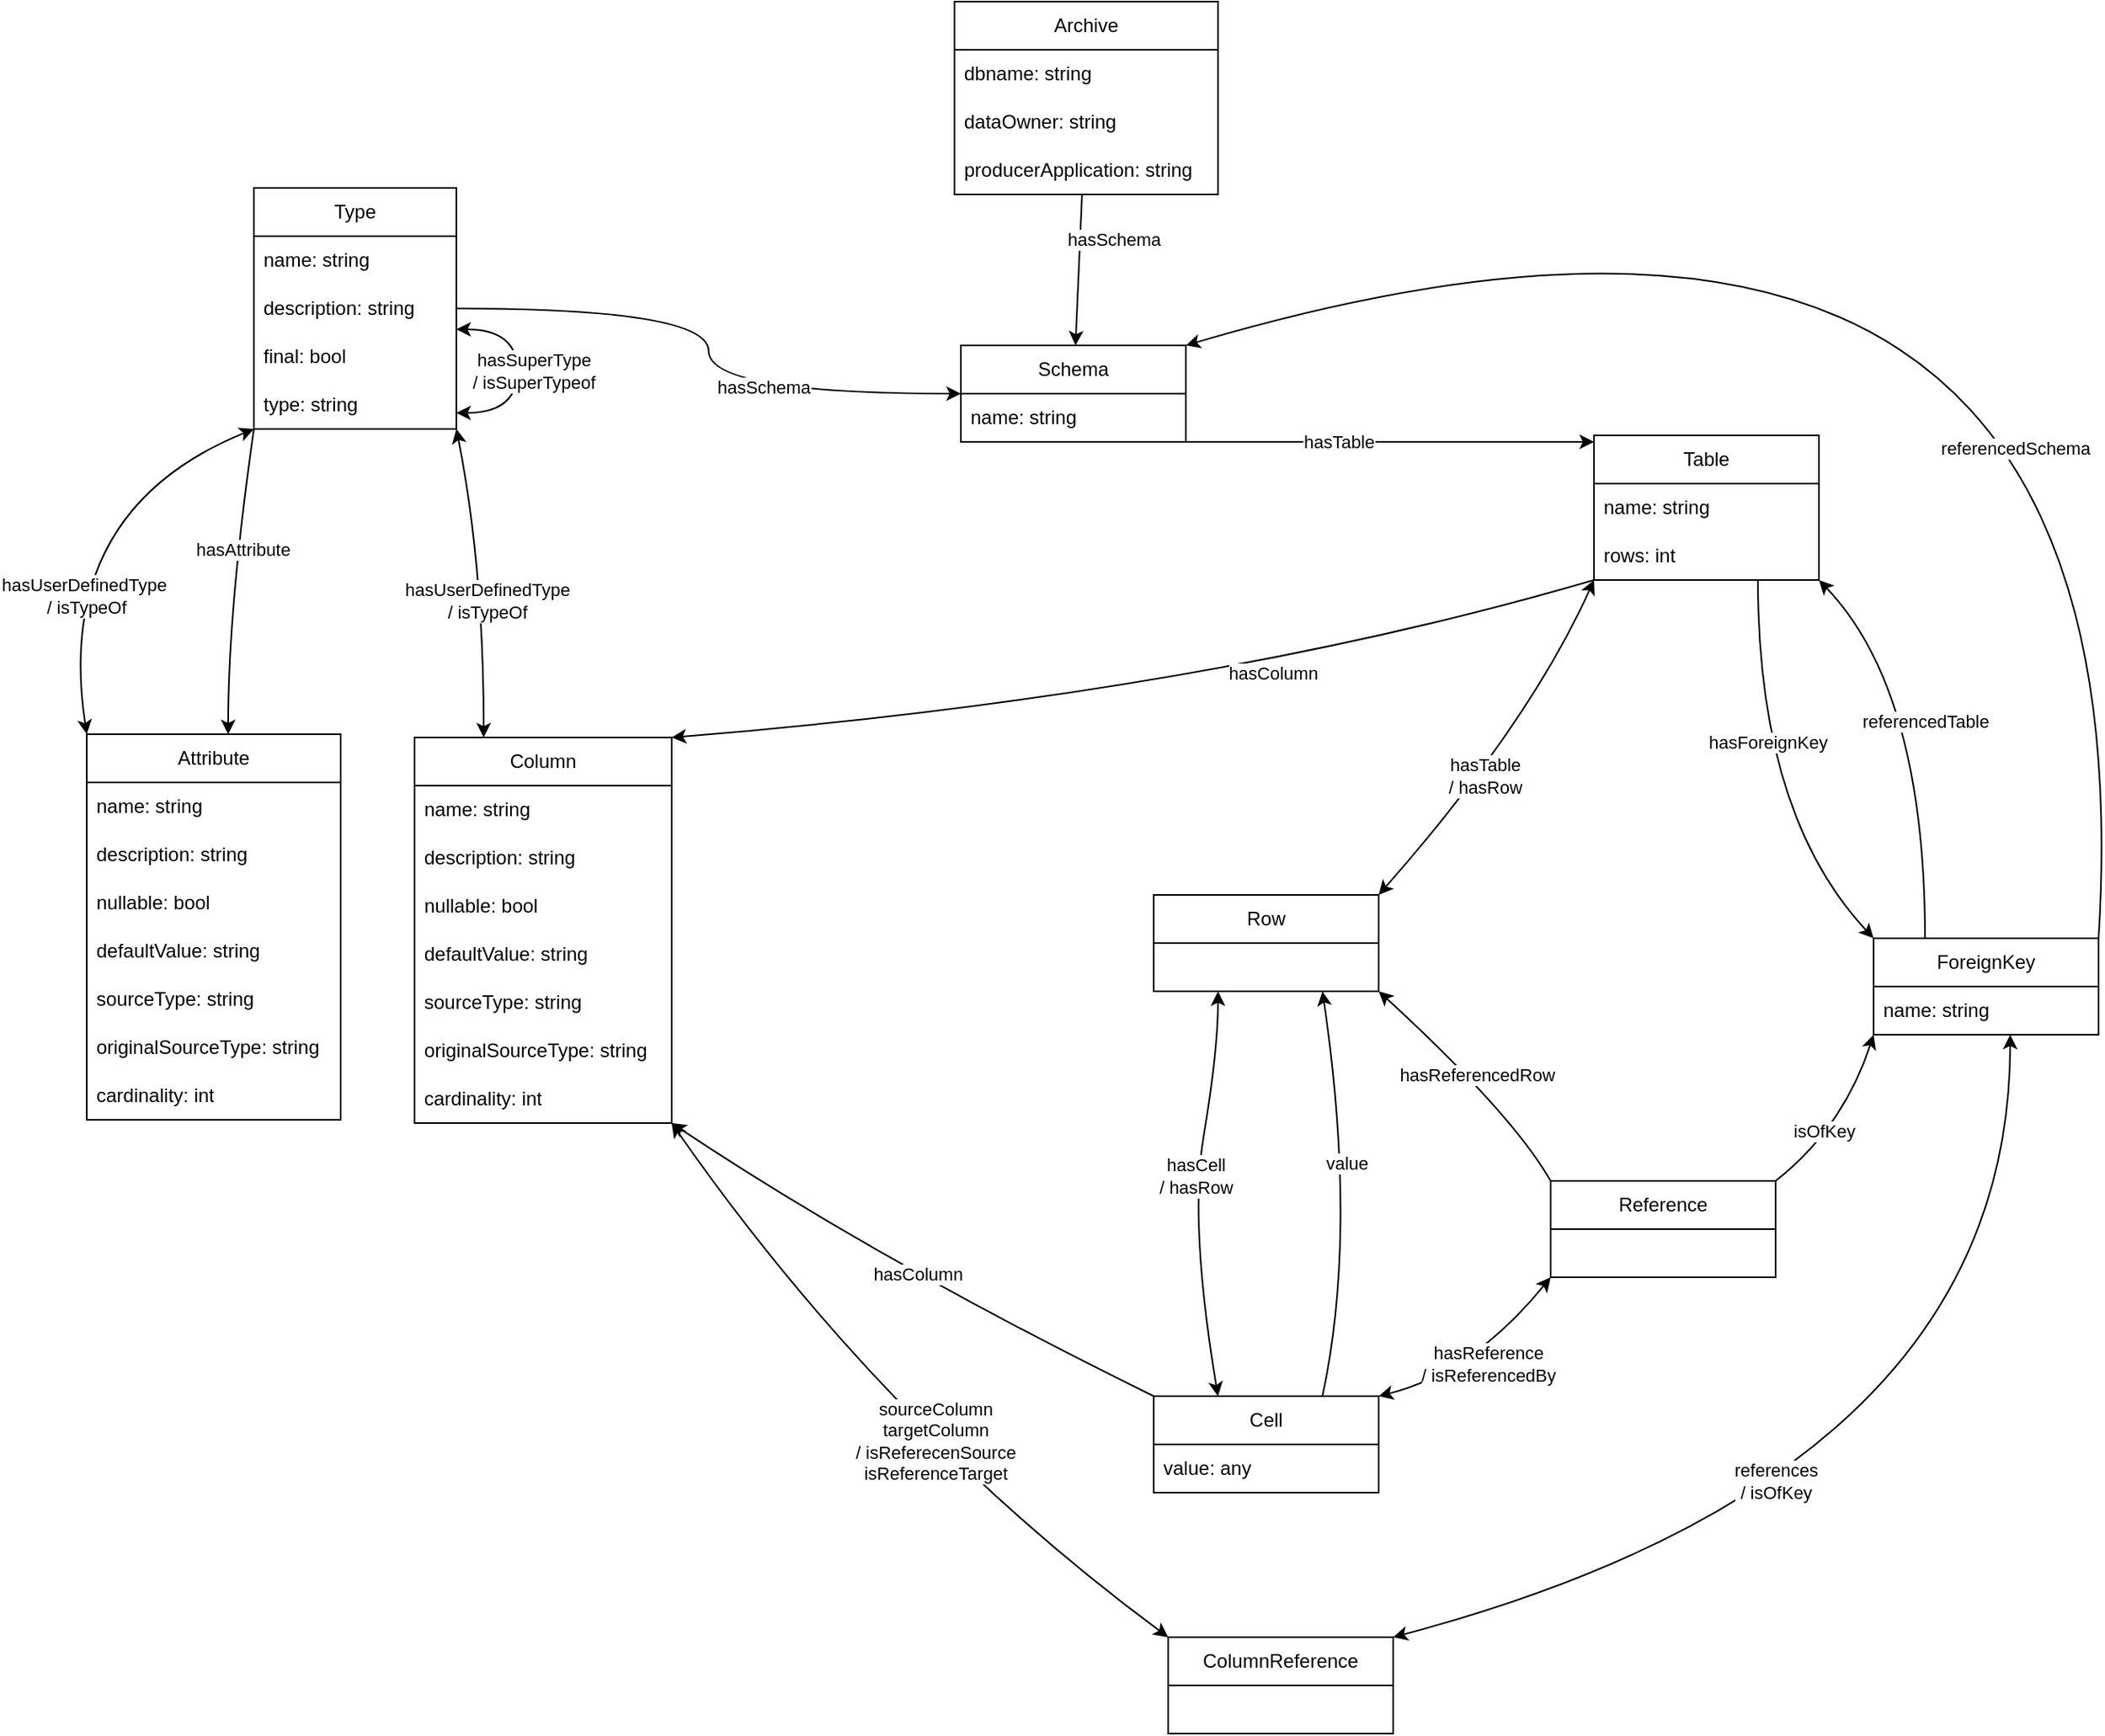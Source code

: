 <mxfile version="24.7.4">
  <diagram id="R2lEEEUBdFMjLlhIrx00" name="Page-1">
    <mxGraphModel dx="2185" dy="1363" grid="0" gridSize="10" guides="1" tooltips="1" connect="1" arrows="1" fold="1" page="1" pageScale="1" pageWidth="1654" pageHeight="1169" math="0" shadow="0" extFonts="Permanent Marker^https://fonts.googleapis.com/css?family=Permanent+Marker">
      <root>
        <mxCell id="0" />
        <mxCell id="1" parent="0" />
        <mxCell id="1sWcjM1ZfUjcuEsbdnbA-10" style="edgeStyle=orthogonalEdgeStyle;curved=1;rounded=0;orthogonalLoop=1;jettySize=auto;html=1;noEdgeStyle=1;" edge="1" parent="1" source="1sWcjM1ZfUjcuEsbdnbA-2" target="1sWcjM1ZfUjcuEsbdnbA-6">
          <mxGeometry relative="1" as="geometry" />
        </mxCell>
        <mxCell id="1sWcjM1ZfUjcuEsbdnbA-11" value="hasSchema" style="edgeLabel;html=1;align=center;verticalAlign=middle;resizable=0;points=[];" vertex="1" connectable="0" parent="1sWcjM1ZfUjcuEsbdnbA-10">
          <mxGeometry x="-0.243" y="1" relative="1" as="geometry">
            <mxPoint x="20" y="-8" as="offset" />
          </mxGeometry>
        </mxCell>
        <mxCell id="1sWcjM1ZfUjcuEsbdnbA-2" value="Archive" style="swimlane;fontStyle=0;childLayout=stackLayout;horizontal=1;startSize=30;horizontalStack=0;resizeParent=1;resizeParentMax=0;resizeLast=0;collapsible=1;marginBottom=0;whiteSpace=wrap;html=1;" vertex="1" parent="1">
          <mxGeometry x="819" y="42" width="164" height="120" as="geometry" />
        </mxCell>
        <mxCell id="1sWcjM1ZfUjcuEsbdnbA-3" value="dbname: string" style="text;strokeColor=none;fillColor=none;align=left;verticalAlign=middle;spacingLeft=4;spacingRight=4;overflow=hidden;points=[[0,0.5],[1,0.5]];portConstraint=eastwest;rotatable=0;whiteSpace=wrap;html=1;" vertex="1" parent="1sWcjM1ZfUjcuEsbdnbA-2">
          <mxGeometry y="30" width="164" height="30" as="geometry" />
        </mxCell>
        <mxCell id="1sWcjM1ZfUjcuEsbdnbA-4" value="dataOwner: string" style="text;strokeColor=none;fillColor=none;align=left;verticalAlign=middle;spacingLeft=4;spacingRight=4;overflow=hidden;points=[[0,0.5],[1,0.5]];portConstraint=eastwest;rotatable=0;whiteSpace=wrap;html=1;" vertex="1" parent="1sWcjM1ZfUjcuEsbdnbA-2">
          <mxGeometry y="60" width="164" height="30" as="geometry" />
        </mxCell>
        <mxCell id="1sWcjM1ZfUjcuEsbdnbA-5" value="producerApplication: string" style="text;strokeColor=none;fillColor=none;align=left;verticalAlign=middle;spacingLeft=4;spacingRight=4;overflow=hidden;points=[[0,0.5],[1,0.5]];portConstraint=eastwest;rotatable=0;whiteSpace=wrap;html=1;" vertex="1" parent="1sWcjM1ZfUjcuEsbdnbA-2">
          <mxGeometry y="90" width="164" height="30" as="geometry" />
        </mxCell>
        <mxCell id="1sWcjM1ZfUjcuEsbdnbA-6" value="Schema" style="swimlane;fontStyle=0;childLayout=stackLayout;horizontal=1;startSize=30;horizontalStack=0;resizeParent=1;resizeParentMax=0;resizeLast=0;collapsible=1;marginBottom=0;whiteSpace=wrap;html=1;" vertex="1" parent="1">
          <mxGeometry x="823" y="256" width="140" height="60" as="geometry" />
        </mxCell>
        <mxCell id="1sWcjM1ZfUjcuEsbdnbA-7" value="name: string" style="text;strokeColor=none;fillColor=none;align=left;verticalAlign=middle;spacingLeft=4;spacingRight=4;overflow=hidden;points=[[0,0.5],[1,0.5]];portConstraint=eastwest;rotatable=0;whiteSpace=wrap;html=1;" vertex="1" parent="1sWcjM1ZfUjcuEsbdnbA-6">
          <mxGeometry y="30" width="140" height="30" as="geometry" />
        </mxCell>
        <mxCell id="1sWcjM1ZfUjcuEsbdnbA-44" style="edgeStyle=orthogonalEdgeStyle;curved=1;rounded=0;orthogonalLoop=1;jettySize=auto;html=1;noEdgeStyle=1;orthogonal=1;endArrow=none;endFill=0;startArrow=classic;startFill=1;" edge="1" parent="1" source="1sWcjM1ZfUjcuEsbdnbA-12" target="1sWcjM1ZfUjcuEsbdnbA-6">
          <mxGeometry relative="1" as="geometry" />
        </mxCell>
        <mxCell id="1sWcjM1ZfUjcuEsbdnbA-129" value="hasTable" style="edgeLabel;html=1;align=center;verticalAlign=middle;resizable=0;points=[];" vertex="1" connectable="0" parent="1sWcjM1ZfUjcuEsbdnbA-44">
          <mxGeometry x="0.408" relative="1" as="geometry">
            <mxPoint x="20" as="offset" />
          </mxGeometry>
        </mxCell>
        <mxCell id="1sWcjM1ZfUjcuEsbdnbA-57" style="edgeStyle=orthogonalEdgeStyle;curved=1;rounded=0;orthogonalLoop=1;jettySize=auto;html=1;noEdgeStyle=1;orthogonal=1;" edge="1" parent="1" source="1sWcjM1ZfUjcuEsbdnbA-12" target="1sWcjM1ZfUjcuEsbdnbA-46">
          <mxGeometry relative="1" as="geometry">
            <Array as="points">
              <mxPoint x="975" y="473" />
            </Array>
          </mxGeometry>
        </mxCell>
        <mxCell id="1sWcjM1ZfUjcuEsbdnbA-58" value="hasColumn" style="edgeLabel;html=1;align=center;verticalAlign=middle;resizable=0;points=[];" vertex="1" connectable="0" parent="1sWcjM1ZfUjcuEsbdnbA-57">
          <mxGeometry x="-0.29" y="-1" relative="1" as="geometry">
            <mxPoint as="offset" />
          </mxGeometry>
        </mxCell>
        <mxCell id="1sWcjM1ZfUjcuEsbdnbA-12" value="Table" style="swimlane;fontStyle=0;childLayout=stackLayout;horizontal=1;startSize=30;horizontalStack=0;resizeParent=1;resizeParentMax=0;resizeLast=0;collapsible=1;marginBottom=0;whiteSpace=wrap;html=1;" vertex="1" parent="1">
          <mxGeometry x="1217" y="312" width="140" height="90" as="geometry" />
        </mxCell>
        <mxCell id="1sWcjM1ZfUjcuEsbdnbA-13" value="name: string" style="text;strokeColor=none;fillColor=none;align=left;verticalAlign=middle;spacingLeft=4;spacingRight=4;overflow=hidden;points=[[0,0.5],[1,0.5]];portConstraint=eastwest;rotatable=0;whiteSpace=wrap;html=1;" vertex="1" parent="1sWcjM1ZfUjcuEsbdnbA-12">
          <mxGeometry y="30" width="140" height="30" as="geometry" />
        </mxCell>
        <mxCell id="1sWcjM1ZfUjcuEsbdnbA-14" value="rows: int" style="text;strokeColor=none;fillColor=none;align=left;verticalAlign=middle;spacingLeft=4;spacingRight=4;overflow=hidden;points=[[0,0.5],[1,0.5]];portConstraint=eastwest;rotatable=0;whiteSpace=wrap;html=1;" vertex="1" parent="1sWcjM1ZfUjcuEsbdnbA-12">
          <mxGeometry y="60" width="140" height="30" as="geometry" />
        </mxCell>
        <mxCell id="1sWcjM1ZfUjcuEsbdnbA-30" style="edgeStyle=orthogonalEdgeStyle;curved=1;rounded=0;orthogonalLoop=1;jettySize=auto;html=1;noEdgeStyle=1;orthogonal=1;" edge="1" parent="1" source="1sWcjM1ZfUjcuEsbdnbA-16" target="1sWcjM1ZfUjcuEsbdnbA-26">
          <mxGeometry relative="1" as="geometry">
            <Array as="points">
              <mxPoint x="367" y="420" />
            </Array>
          </mxGeometry>
        </mxCell>
        <mxCell id="1sWcjM1ZfUjcuEsbdnbA-31" value="hasAttribute" style="edgeLabel;html=1;align=center;verticalAlign=middle;resizable=0;points=[];" vertex="1" connectable="0" parent="1sWcjM1ZfUjcuEsbdnbA-30">
          <mxGeometry x="-0.508" y="-12" relative="1" as="geometry">
            <mxPoint x="11" y="30" as="offset" />
          </mxGeometry>
        </mxCell>
        <mxCell id="1sWcjM1ZfUjcuEsbdnbA-136" style="edgeStyle=orthogonalEdgeStyle;curved=1;rounded=0;orthogonalLoop=1;jettySize=auto;html=1;" edge="1" parent="1" source="1sWcjM1ZfUjcuEsbdnbA-16" target="1sWcjM1ZfUjcuEsbdnbA-6">
          <mxGeometry relative="1" as="geometry" />
        </mxCell>
        <mxCell id="1sWcjM1ZfUjcuEsbdnbA-137" value="hasSchema" style="edgeLabel;html=1;align=center;verticalAlign=middle;resizable=0;points=[];" vertex="1" connectable="0" parent="1sWcjM1ZfUjcuEsbdnbA-136">
          <mxGeometry x="0.327" y="4" relative="1" as="geometry">
            <mxPoint as="offset" />
          </mxGeometry>
        </mxCell>
        <mxCell id="1sWcjM1ZfUjcuEsbdnbA-16" value="Type" style="swimlane;fontStyle=0;childLayout=stackLayout;horizontal=1;startSize=30;horizontalStack=0;resizeParent=1;resizeParentMax=0;resizeLast=0;collapsible=1;marginBottom=0;whiteSpace=wrap;html=1;" vertex="1" parent="1">
          <mxGeometry x="383" y="158" width="126" height="150" as="geometry" />
        </mxCell>
        <mxCell id="1sWcjM1ZfUjcuEsbdnbA-17" value="name: string" style="text;strokeColor=none;fillColor=none;align=left;verticalAlign=middle;spacingLeft=4;spacingRight=4;overflow=hidden;points=[[0,0.5],[1,0.5]];portConstraint=eastwest;rotatable=0;whiteSpace=wrap;html=1;" vertex="1" parent="1sWcjM1ZfUjcuEsbdnbA-16">
          <mxGeometry y="30" width="126" height="30" as="geometry" />
        </mxCell>
        <mxCell id="1sWcjM1ZfUjcuEsbdnbA-18" value="description: string" style="text;strokeColor=none;fillColor=none;align=left;verticalAlign=middle;spacingLeft=4;spacingRight=4;overflow=hidden;points=[[0,0.5],[1,0.5]];portConstraint=eastwest;rotatable=0;whiteSpace=wrap;html=1;" vertex="1" parent="1sWcjM1ZfUjcuEsbdnbA-16">
          <mxGeometry y="60" width="126" height="30" as="geometry" />
        </mxCell>
        <mxCell id="1sWcjM1ZfUjcuEsbdnbA-19" value="final: bool" style="text;strokeColor=none;fillColor=none;align=left;verticalAlign=middle;spacingLeft=4;spacingRight=4;overflow=hidden;points=[[0,0.5],[1,0.5]];portConstraint=eastwest;rotatable=0;whiteSpace=wrap;html=1;" vertex="1" parent="1sWcjM1ZfUjcuEsbdnbA-16">
          <mxGeometry y="90" width="126" height="30" as="geometry" />
        </mxCell>
        <mxCell id="1sWcjM1ZfUjcuEsbdnbA-20" value="type: string" style="text;strokeColor=none;fillColor=none;align=left;verticalAlign=middle;spacingLeft=4;spacingRight=4;overflow=hidden;points=[[0,0.5],[1,0.5]];portConstraint=eastwest;rotatable=0;whiteSpace=wrap;html=1;" vertex="1" parent="1sWcjM1ZfUjcuEsbdnbA-16">
          <mxGeometry y="120" width="126" height="30" as="geometry" />
        </mxCell>
        <mxCell id="1sWcjM1ZfUjcuEsbdnbA-38" style="edgeStyle=orthogonalEdgeStyle;curved=1;rounded=0;orthogonalLoop=1;jettySize=auto;html=1;startArrow=classic;startFill=1;noEdgeStyle=1;orthogonal=1;" edge="1" parent="1" source="1sWcjM1ZfUjcuEsbdnbA-26" target="1sWcjM1ZfUjcuEsbdnbA-16">
          <mxGeometry relative="1" as="geometry">
            <Array as="points">
              <mxPoint x="258" y="359" />
            </Array>
          </mxGeometry>
        </mxCell>
        <mxCell id="1sWcjM1ZfUjcuEsbdnbA-39" value="hasUserDefinedType&lt;br&gt;&amp;nbsp;/ isTypeOf" style="edgeLabel;html=1;align=center;verticalAlign=middle;resizable=0;points=[];" vertex="1" connectable="0" parent="1sWcjM1ZfUjcuEsbdnbA-38">
          <mxGeometry x="-0.498" y="27" relative="1" as="geometry">
            <mxPoint x="35" y="-22" as="offset" />
          </mxGeometry>
        </mxCell>
        <mxCell id="1sWcjM1ZfUjcuEsbdnbA-26" value="Attribute" style="swimlane;fontStyle=0;childLayout=stackLayout;horizontal=1;startSize=30;horizontalStack=0;resizeParent=1;resizeParentMax=0;resizeLast=0;collapsible=1;marginBottom=0;whiteSpace=wrap;html=1;" vertex="1" parent="1">
          <mxGeometry x="279" y="498" width="158" height="240" as="geometry" />
        </mxCell>
        <mxCell id="1sWcjM1ZfUjcuEsbdnbA-27" value="name: string" style="text;strokeColor=none;fillColor=none;align=left;verticalAlign=middle;spacingLeft=4;spacingRight=4;overflow=hidden;points=[[0,0.5],[1,0.5]];portConstraint=eastwest;rotatable=0;whiteSpace=wrap;html=1;" vertex="1" parent="1sWcjM1ZfUjcuEsbdnbA-26">
          <mxGeometry y="30" width="158" height="30" as="geometry" />
        </mxCell>
        <mxCell id="1sWcjM1ZfUjcuEsbdnbA-28" value="description: string" style="text;strokeColor=none;fillColor=none;align=left;verticalAlign=middle;spacingLeft=4;spacingRight=4;overflow=hidden;points=[[0,0.5],[1,0.5]];portConstraint=eastwest;rotatable=0;whiteSpace=wrap;html=1;" vertex="1" parent="1sWcjM1ZfUjcuEsbdnbA-26">
          <mxGeometry y="60" width="158" height="30" as="geometry" />
        </mxCell>
        <mxCell id="1sWcjM1ZfUjcuEsbdnbA-29" value="nullable: bool" style="text;strokeColor=none;fillColor=none;align=left;verticalAlign=middle;spacingLeft=4;spacingRight=4;overflow=hidden;points=[[0,0.5],[1,0.5]];portConstraint=eastwest;rotatable=0;whiteSpace=wrap;html=1;" vertex="1" parent="1sWcjM1ZfUjcuEsbdnbA-26">
          <mxGeometry y="90" width="158" height="30" as="geometry" />
        </mxCell>
        <mxCell id="1sWcjM1ZfUjcuEsbdnbA-33" value="defaultValue: string" style="text;strokeColor=none;fillColor=none;align=left;verticalAlign=middle;spacingLeft=4;spacingRight=4;overflow=hidden;points=[[0,0.5],[1,0.5]];portConstraint=eastwest;rotatable=0;whiteSpace=wrap;html=1;" vertex="1" parent="1sWcjM1ZfUjcuEsbdnbA-26">
          <mxGeometry y="120" width="158" height="30" as="geometry" />
        </mxCell>
        <mxCell id="1sWcjM1ZfUjcuEsbdnbA-32" value="sourceType: string" style="text;strokeColor=none;fillColor=none;align=left;verticalAlign=middle;spacingLeft=4;spacingRight=4;overflow=hidden;points=[[0,0.5],[1,0.5]];portConstraint=eastwest;rotatable=0;whiteSpace=wrap;html=1;" vertex="1" parent="1sWcjM1ZfUjcuEsbdnbA-26">
          <mxGeometry y="150" width="158" height="30" as="geometry" />
        </mxCell>
        <mxCell id="1sWcjM1ZfUjcuEsbdnbA-34" value="originalSourceType: string" style="text;strokeColor=none;fillColor=none;align=left;verticalAlign=middle;spacingLeft=4;spacingRight=4;overflow=hidden;points=[[0,0.5],[1,0.5]];portConstraint=eastwest;rotatable=0;whiteSpace=wrap;html=1;" vertex="1" parent="1sWcjM1ZfUjcuEsbdnbA-26">
          <mxGeometry y="180" width="158" height="30" as="geometry" />
        </mxCell>
        <mxCell id="1sWcjM1ZfUjcuEsbdnbA-54" value="cardinality: int" style="text;strokeColor=none;fillColor=none;align=left;verticalAlign=middle;spacingLeft=4;spacingRight=4;overflow=hidden;points=[[0,0.5],[1,0.5]];portConstraint=eastwest;rotatable=0;whiteSpace=wrap;html=1;" vertex="1" parent="1sWcjM1ZfUjcuEsbdnbA-26">
          <mxGeometry y="210" width="158" height="30" as="geometry" />
        </mxCell>
        <mxCell id="1sWcjM1ZfUjcuEsbdnbA-55" style="edgeStyle=orthogonalEdgeStyle;curved=1;rounded=0;orthogonalLoop=1;jettySize=auto;html=1;startArrow=classic;startFill=1;noEdgeStyle=1;orthogonal=1;" edge="1" parent="1" source="1sWcjM1ZfUjcuEsbdnbA-46" target="1sWcjM1ZfUjcuEsbdnbA-16">
          <mxGeometry relative="1" as="geometry">
            <mxPoint x="746" y="678" as="sourcePoint" />
            <mxPoint x="737" y="410" as="targetPoint" />
            <Array as="points">
              <mxPoint x="526" y="394" />
            </Array>
          </mxGeometry>
        </mxCell>
        <mxCell id="1sWcjM1ZfUjcuEsbdnbA-128" value="hasUserDefinedType&lt;br&gt;/ isTypeOf" style="edgeLabel;html=1;align=center;verticalAlign=middle;resizable=0;points=[];" vertex="1" connectable="0" parent="1sWcjM1ZfUjcuEsbdnbA-55">
          <mxGeometry x="-0.124" y="-2" relative="1" as="geometry">
            <mxPoint as="offset" />
          </mxGeometry>
        </mxCell>
        <mxCell id="1sWcjM1ZfUjcuEsbdnbA-68" style="edgeStyle=orthogonalEdgeStyle;curved=1;rounded=0;orthogonalLoop=1;jettySize=auto;html=1;noEdgeStyle=1;orthogonal=1;" edge="1" parent="1" source="1sWcjM1ZfUjcuEsbdnbA-59" target="1sWcjM1ZfUjcuEsbdnbA-6">
          <mxGeometry relative="1" as="geometry">
            <Array as="points">
              <mxPoint x="1565" y="78" />
            </Array>
          </mxGeometry>
        </mxCell>
        <mxCell id="1sWcjM1ZfUjcuEsbdnbA-69" value="referencedSchema" style="edgeLabel;html=1;align=center;verticalAlign=middle;resizable=0;points=[];" vertex="1" connectable="0" parent="1sWcjM1ZfUjcuEsbdnbA-68">
          <mxGeometry x="-0.681" y="2" relative="1" as="geometry">
            <mxPoint x="-62" y="-118" as="offset" />
          </mxGeometry>
        </mxCell>
        <mxCell id="1sWcjM1ZfUjcuEsbdnbA-70" style="edgeStyle=orthogonalEdgeStyle;curved=1;rounded=0;orthogonalLoop=1;jettySize=auto;html=1;noEdgeStyle=1;orthogonal=1;" edge="1" parent="1" source="1sWcjM1ZfUjcuEsbdnbA-59" target="1sWcjM1ZfUjcuEsbdnbA-12">
          <mxGeometry relative="1" as="geometry">
            <Array as="points">
              <mxPoint x="1423" y="471" />
            </Array>
          </mxGeometry>
        </mxCell>
        <mxCell id="1sWcjM1ZfUjcuEsbdnbA-71" value="referencedTable" style="edgeLabel;html=1;align=center;verticalAlign=middle;resizable=0;points=[];" vertex="1" connectable="0" parent="1sWcjM1ZfUjcuEsbdnbA-70">
          <mxGeometry x="0.053" y="-5" relative="1" as="geometry">
            <mxPoint x="-5" y="-4" as="offset" />
          </mxGeometry>
        </mxCell>
        <mxCell id="1sWcjM1ZfUjcuEsbdnbA-77" style="edgeStyle=orthogonalEdgeStyle;curved=1;rounded=0;orthogonalLoop=1;jettySize=auto;html=1;startArrow=classic;startFill=1;noEdgeStyle=1;orthogonal=1;" edge="1" parent="1" source="1sWcjM1ZfUjcuEsbdnbA-59" target="1sWcjM1ZfUjcuEsbdnbA-72">
          <mxGeometry relative="1" as="geometry">
            <Array as="points">
              <mxPoint x="1476" y="958" />
            </Array>
          </mxGeometry>
        </mxCell>
        <mxCell id="1sWcjM1ZfUjcuEsbdnbA-78" value="references&lt;br&gt;/ isOfKey" style="edgeLabel;html=1;align=center;verticalAlign=middle;resizable=0;points=[];" vertex="1" connectable="0" parent="1sWcjM1ZfUjcuEsbdnbA-77">
          <mxGeometry x="0.352" y="3" relative="1" as="geometry">
            <mxPoint x="27" y="-44" as="offset" />
          </mxGeometry>
        </mxCell>
        <mxCell id="1sWcjM1ZfUjcuEsbdnbA-59" value="ForeignKey" style="swimlane;fontStyle=0;childLayout=stackLayout;horizontal=1;startSize=30;horizontalStack=0;resizeParent=1;resizeParentMax=0;resizeLast=0;collapsible=1;marginBottom=0;whiteSpace=wrap;html=1;" vertex="1" parent="1">
          <mxGeometry x="1391" y="625" width="140" height="60" as="geometry" />
        </mxCell>
        <mxCell id="1sWcjM1ZfUjcuEsbdnbA-60" value="name: string" style="text;strokeColor=none;fillColor=none;align=left;verticalAlign=middle;spacingLeft=4;spacingRight=4;overflow=hidden;points=[[0,0.5],[1,0.5]];portConstraint=eastwest;rotatable=0;whiteSpace=wrap;html=1;" vertex="1" parent="1sWcjM1ZfUjcuEsbdnbA-59">
          <mxGeometry y="30" width="140" height="30" as="geometry" />
        </mxCell>
        <mxCell id="1sWcjM1ZfUjcuEsbdnbA-63" style="edgeStyle=orthogonalEdgeStyle;curved=1;rounded=0;orthogonalLoop=1;jettySize=auto;html=1;noEdgeStyle=1;orthogonal=1;" edge="1" parent="1" source="1sWcjM1ZfUjcuEsbdnbA-12" target="1sWcjM1ZfUjcuEsbdnbA-59">
          <mxGeometry relative="1" as="geometry">
            <mxPoint x="503.048" y="557.95" as="sourcePoint" />
            <mxPoint x="223" y="699.998" as="targetPoint" />
            <Array as="points">
              <mxPoint x="1319" y="548" />
            </Array>
          </mxGeometry>
        </mxCell>
        <mxCell id="1sWcjM1ZfUjcuEsbdnbA-64" value="hasForeignKey" style="edgeLabel;html=1;align=center;verticalAlign=middle;resizable=0;points=[];" vertex="1" connectable="0" parent="1sWcjM1ZfUjcuEsbdnbA-63">
          <mxGeometry x="0.36" y="31" relative="1" as="geometry">
            <mxPoint x="-34" y="-42" as="offset" />
          </mxGeometry>
        </mxCell>
        <mxCell id="1sWcjM1ZfUjcuEsbdnbA-81" style="edgeStyle=orthogonalEdgeStyle;curved=1;rounded=0;orthogonalLoop=1;jettySize=auto;html=1;startArrow=classic;startFill=1;noEdgeStyle=1;orthogonal=1;" edge="1" parent="1" source="1sWcjM1ZfUjcuEsbdnbA-72" target="1sWcjM1ZfUjcuEsbdnbA-46">
          <mxGeometry relative="1" as="geometry">
            <Array as="points">
              <mxPoint x="774" y="928" />
            </Array>
          </mxGeometry>
        </mxCell>
        <mxCell id="1sWcjM1ZfUjcuEsbdnbA-82" value="sourceColumn&lt;br&gt;targetColumn&lt;br&gt;/ isReferecenSource&lt;br&gt;isReferenceTarget" style="edgeLabel;html=1;align=center;verticalAlign=middle;resizable=0;points=[];" vertex="1" connectable="0" parent="1sWcjM1ZfUjcuEsbdnbA-81">
          <mxGeometry x="-0.127" y="-8" relative="1" as="geometry">
            <mxPoint x="8" y="1" as="offset" />
          </mxGeometry>
        </mxCell>
        <mxCell id="1sWcjM1ZfUjcuEsbdnbA-72" value="ColumnReference" style="swimlane;fontStyle=0;childLayout=stackLayout;horizontal=1;startSize=30;horizontalStack=0;resizeParent=1;resizeParentMax=0;resizeLast=0;collapsible=1;marginBottom=0;whiteSpace=wrap;html=1;" vertex="1" parent="1">
          <mxGeometry x="952" y="1060" width="140" height="60" as="geometry" />
        </mxCell>
        <mxCell id="1sWcjM1ZfUjcuEsbdnbA-88" style="edgeStyle=orthogonalEdgeStyle;curved=1;rounded=0;orthogonalLoop=1;jettySize=auto;html=1;startArrow=classic;startFill=1;noEdgeStyle=1;orthogonal=1;" edge="1" parent="1" source="1sWcjM1ZfUjcuEsbdnbA-84" target="1sWcjM1ZfUjcuEsbdnbA-12">
          <mxGeometry relative="1" as="geometry">
            <Array as="points">
              <mxPoint x="1177" y="491" />
            </Array>
          </mxGeometry>
        </mxCell>
        <mxCell id="1sWcjM1ZfUjcuEsbdnbA-89" value="hasTable&lt;br&gt;/ hasRow" style="edgeLabel;html=1;align=center;verticalAlign=middle;resizable=0;points=[];" vertex="1" connectable="0" parent="1sWcjM1ZfUjcuEsbdnbA-88">
          <mxGeometry x="-0.77" y="-4" relative="1" as="geometry">
            <mxPoint x="45" y="-56" as="offset" />
          </mxGeometry>
        </mxCell>
        <mxCell id="1sWcjM1ZfUjcuEsbdnbA-94" style="edgeStyle=orthogonalEdgeStyle;curved=1;rounded=0;orthogonalLoop=1;jettySize=auto;html=1;startArrow=classic;startFill=1;noEdgeStyle=1;orthogonal=1;" edge="1" parent="1">
          <mxGeometry relative="1" as="geometry">
            <mxPoint x="983" y="658" as="sourcePoint" />
            <mxPoint x="983" y="910" as="targetPoint" />
            <Array as="points">
              <mxPoint x="983" y="695" />
              <mxPoint x="965" y="802" />
            </Array>
          </mxGeometry>
        </mxCell>
        <mxCell id="1sWcjM1ZfUjcuEsbdnbA-95" value="hasCell&lt;br&gt;/ hasRow" style="edgeLabel;html=1;align=center;verticalAlign=middle;resizable=0;points=[];" vertex="1" connectable="0" parent="1sWcjM1ZfUjcuEsbdnbA-94">
          <mxGeometry x="-0.086" y="-1" relative="1" as="geometry">
            <mxPoint as="offset" />
          </mxGeometry>
        </mxCell>
        <mxCell id="1sWcjM1ZfUjcuEsbdnbA-84" value="Row" style="swimlane;fontStyle=0;childLayout=stackLayout;horizontal=1;startSize=30;horizontalStack=0;resizeParent=1;resizeParentMax=0;resizeLast=0;collapsible=1;marginBottom=0;whiteSpace=wrap;html=1;" vertex="1" parent="1">
          <mxGeometry x="943" y="598" width="140" height="60" as="geometry" />
        </mxCell>
        <mxCell id="1sWcjM1ZfUjcuEsbdnbA-96" style="edgeStyle=orthogonalEdgeStyle;curved=1;rounded=0;orthogonalLoop=1;jettySize=auto;html=1;noEdgeStyle=1;orthogonal=1;" edge="1" parent="1" source="1sWcjM1ZfUjcuEsbdnbA-90" target="1sWcjM1ZfUjcuEsbdnbA-46">
          <mxGeometry relative="1" as="geometry">
            <Array as="points">
              <mxPoint x="772" y="826" />
            </Array>
          </mxGeometry>
        </mxCell>
        <mxCell id="1sWcjM1ZfUjcuEsbdnbA-97" value="hasColumn" style="edgeLabel;html=1;align=center;verticalAlign=middle;resizable=0;points=[];" vertex="1" connectable="0" parent="1sWcjM1ZfUjcuEsbdnbA-96">
          <mxGeometry relative="1" as="geometry">
            <mxPoint x="8" as="offset" />
          </mxGeometry>
        </mxCell>
        <mxCell id="1sWcjM1ZfUjcuEsbdnbA-98" style="edgeStyle=orthogonalEdgeStyle;curved=1;rounded=0;orthogonalLoop=1;jettySize=auto;html=1;exitX=0.75;exitY=0;exitDx=0;exitDy=0;noEdgeStyle=1;entryX=0.75;entryY=1;entryDx=0;entryDy=0;" edge="1" parent="1" source="1sWcjM1ZfUjcuEsbdnbA-90" target="1sWcjM1ZfUjcuEsbdnbA-84">
          <mxGeometry relative="1" as="geometry">
            <Array as="points">
              <mxPoint x="1070" y="808" />
            </Array>
          </mxGeometry>
        </mxCell>
        <mxCell id="1sWcjM1ZfUjcuEsbdnbA-99" value="value" style="edgeLabel;html=1;align=center;verticalAlign=middle;resizable=0;points=[];" vertex="1" connectable="0" parent="1sWcjM1ZfUjcuEsbdnbA-98">
          <mxGeometry x="0.105" y="-3" relative="1" as="geometry">
            <mxPoint x="-5" y="-6" as="offset" />
          </mxGeometry>
        </mxCell>
        <mxCell id="1sWcjM1ZfUjcuEsbdnbA-90" value="Cell" style="swimlane;fontStyle=0;childLayout=stackLayout;horizontal=1;startSize=30;horizontalStack=0;resizeParent=1;resizeParentMax=0;resizeLast=0;collapsible=1;marginBottom=0;whiteSpace=wrap;html=1;" vertex="1" parent="1">
          <mxGeometry x="943" y="910" width="140" height="60" as="geometry" />
        </mxCell>
        <mxCell id="1sWcjM1ZfUjcuEsbdnbA-91" value="value: any" style="text;strokeColor=none;fillColor=none;align=left;verticalAlign=middle;spacingLeft=4;spacingRight=4;overflow=hidden;points=[[0,0.5],[1,0.5]];portConstraint=eastwest;rotatable=0;whiteSpace=wrap;html=1;" vertex="1" parent="1sWcjM1ZfUjcuEsbdnbA-90">
          <mxGeometry y="30" width="140" height="30" as="geometry" />
        </mxCell>
        <mxCell id="1sWcjM1ZfUjcuEsbdnbA-104" style="edgeStyle=orthogonalEdgeStyle;curved=1;rounded=0;orthogonalLoop=1;jettySize=auto;html=1;noEdgeStyle=1;orthogonal=1;" edge="1" parent="1" source="1sWcjM1ZfUjcuEsbdnbA-100" target="1sWcjM1ZfUjcuEsbdnbA-59">
          <mxGeometry relative="1" as="geometry">
            <mxPoint x="1317" y="1096" as="sourcePoint" />
            <Array as="points">
              <mxPoint x="1372" y="743" />
            </Array>
          </mxGeometry>
        </mxCell>
        <mxCell id="1sWcjM1ZfUjcuEsbdnbA-105" value="isOfKey" style="edgeLabel;html=1;align=center;verticalAlign=middle;resizable=0;points=[];" vertex="1" connectable="0" parent="1sWcjM1ZfUjcuEsbdnbA-104">
          <mxGeometry x="-0.542" y="-2" relative="1" as="geometry">
            <mxPoint x="8" y="-17" as="offset" />
          </mxGeometry>
        </mxCell>
        <mxCell id="1sWcjM1ZfUjcuEsbdnbA-106" style="edgeStyle=orthogonalEdgeStyle;curved=1;rounded=0;orthogonalLoop=1;jettySize=auto;html=1;noEdgeStyle=1;orthogonal=1;" edge="1" parent="1" source="1sWcjM1ZfUjcuEsbdnbA-100" target="1sWcjM1ZfUjcuEsbdnbA-84">
          <mxGeometry relative="1" as="geometry">
            <Array as="points">
              <mxPoint x="1166" y="734" />
            </Array>
          </mxGeometry>
        </mxCell>
        <mxCell id="1sWcjM1ZfUjcuEsbdnbA-107" value="hasReferencedRow" style="edgeLabel;html=1;align=center;verticalAlign=middle;resizable=0;points=[];" vertex="1" connectable="0" parent="1sWcjM1ZfUjcuEsbdnbA-106">
          <mxGeometry x="-0.244" y="2" relative="1" as="geometry">
            <mxPoint x="-12" y="-17" as="offset" />
          </mxGeometry>
        </mxCell>
        <mxCell id="1sWcjM1ZfUjcuEsbdnbA-100" value="Reference" style="swimlane;fontStyle=0;childLayout=stackLayout;horizontal=1;startSize=30;horizontalStack=0;resizeParent=1;resizeParentMax=0;resizeLast=0;collapsible=1;marginBottom=0;whiteSpace=wrap;html=1;" vertex="1" parent="1">
          <mxGeometry x="1190" y="776" width="140" height="60" as="geometry" />
        </mxCell>
        <mxCell id="1sWcjM1ZfUjcuEsbdnbA-126" value="" style="edgeStyle=orthogonalEdgeStyle;curved=1;rounded=0;orthogonalLoop=1;jettySize=auto;html=1;startArrow=classic;startFill=1;noEdgeStyle=1;orthogonal=1;" edge="1" parent="1" source="1sWcjM1ZfUjcuEsbdnbA-90" target="1sWcjM1ZfUjcuEsbdnbA-100">
          <mxGeometry relative="1" as="geometry">
            <mxPoint x="305" y="591" as="sourcePoint" />
            <mxPoint x="1046" y="640" as="targetPoint" />
            <Array as="points">
              <mxPoint x="1142" y="895" />
            </Array>
          </mxGeometry>
        </mxCell>
        <mxCell id="1sWcjM1ZfUjcuEsbdnbA-127" value="hasReference&lt;br&gt;/ isReferencedBy" style="edgeLabel;html=1;align=center;verticalAlign=middle;resizable=0;points=[];" vertex="1" connectable="0" parent="1sWcjM1ZfUjcuEsbdnbA-126">
          <mxGeometry x="-0.25" y="-2" relative="1" as="geometry">
            <mxPoint x="17" y="-9" as="offset" />
          </mxGeometry>
        </mxCell>
        <mxCell id="1sWcjM1ZfUjcuEsbdnbA-46" value="Column" style="swimlane;fontStyle=0;childLayout=stackLayout;horizontal=1;startSize=30;horizontalStack=0;resizeParent=1;resizeParentMax=0;resizeLast=0;collapsible=1;marginBottom=0;whiteSpace=wrap;html=1;" vertex="1" parent="1">
          <mxGeometry x="483" y="500" width="160" height="240" as="geometry" />
        </mxCell>
        <mxCell id="1sWcjM1ZfUjcuEsbdnbA-47" value="name: string" style="text;strokeColor=none;fillColor=none;align=left;verticalAlign=middle;spacingLeft=4;spacingRight=4;overflow=hidden;points=[[0,0.5],[1,0.5]];portConstraint=eastwest;rotatable=0;whiteSpace=wrap;html=1;" vertex="1" parent="1sWcjM1ZfUjcuEsbdnbA-46">
          <mxGeometry y="30" width="160" height="30" as="geometry" />
        </mxCell>
        <mxCell id="1sWcjM1ZfUjcuEsbdnbA-48" value="description: string" style="text;strokeColor=none;fillColor=none;align=left;verticalAlign=middle;spacingLeft=4;spacingRight=4;overflow=hidden;points=[[0,0.5],[1,0.5]];portConstraint=eastwest;rotatable=0;whiteSpace=wrap;html=1;" vertex="1" parent="1sWcjM1ZfUjcuEsbdnbA-46">
          <mxGeometry y="60" width="160" height="30" as="geometry" />
        </mxCell>
        <mxCell id="1sWcjM1ZfUjcuEsbdnbA-49" value="nullable: bool" style="text;strokeColor=none;fillColor=none;align=left;verticalAlign=middle;spacingLeft=4;spacingRight=4;overflow=hidden;points=[[0,0.5],[1,0.5]];portConstraint=eastwest;rotatable=0;whiteSpace=wrap;html=1;" vertex="1" parent="1sWcjM1ZfUjcuEsbdnbA-46">
          <mxGeometry y="90" width="160" height="30" as="geometry" />
        </mxCell>
        <mxCell id="1sWcjM1ZfUjcuEsbdnbA-51" value="defaultValue: string" style="text;strokeColor=none;fillColor=none;align=left;verticalAlign=middle;spacingLeft=4;spacingRight=4;overflow=hidden;points=[[0,0.5],[1,0.5]];portConstraint=eastwest;rotatable=0;whiteSpace=wrap;html=1;" vertex="1" parent="1sWcjM1ZfUjcuEsbdnbA-46">
          <mxGeometry y="120" width="160" height="30" as="geometry" />
        </mxCell>
        <mxCell id="1sWcjM1ZfUjcuEsbdnbA-52" value="sourceType: string" style="text;strokeColor=none;fillColor=none;align=left;verticalAlign=middle;spacingLeft=4;spacingRight=4;overflow=hidden;points=[[0,0.5],[1,0.5]];portConstraint=eastwest;rotatable=0;whiteSpace=wrap;html=1;" vertex="1" parent="1sWcjM1ZfUjcuEsbdnbA-46">
          <mxGeometry y="150" width="160" height="30" as="geometry" />
        </mxCell>
        <mxCell id="1sWcjM1ZfUjcuEsbdnbA-50" value="originalSourceType: string" style="text;strokeColor=none;fillColor=none;align=left;verticalAlign=middle;spacingLeft=4;spacingRight=4;overflow=hidden;points=[[0,0.5],[1,0.5]];portConstraint=eastwest;rotatable=0;whiteSpace=wrap;html=1;" vertex="1" parent="1sWcjM1ZfUjcuEsbdnbA-46">
          <mxGeometry y="180" width="160" height="30" as="geometry" />
        </mxCell>
        <mxCell id="1sWcjM1ZfUjcuEsbdnbA-53" value="cardinality: int" style="text;strokeColor=none;fillColor=none;align=left;verticalAlign=middle;spacingLeft=4;spacingRight=4;overflow=hidden;points=[[0,0.5],[1,0.5]];portConstraint=eastwest;rotatable=0;whiteSpace=wrap;html=1;" vertex="1" parent="1sWcjM1ZfUjcuEsbdnbA-46">
          <mxGeometry y="210" width="160" height="30" as="geometry" />
        </mxCell>
        <mxCell id="1sWcjM1ZfUjcuEsbdnbA-133" style="edgeStyle=orthogonalEdgeStyle;curved=1;rounded=0;orthogonalLoop=1;jettySize=auto;html=1;elbow=vertical;startArrow=classic;startFill=1;" edge="1" parent="1">
          <mxGeometry relative="1" as="geometry">
            <mxPoint x="509" y="246" as="sourcePoint" />
            <mxPoint x="509" y="298.0" as="targetPoint" />
            <Array as="points">
              <mxPoint x="547" y="246" />
            </Array>
          </mxGeometry>
        </mxCell>
        <mxCell id="1sWcjM1ZfUjcuEsbdnbA-134" value="hasSuperType&lt;br&gt;/ isSuperTypeof" style="edgeLabel;html=1;align=center;verticalAlign=middle;resizable=0;points=[];" vertex="1" connectable="0" parent="1sWcjM1ZfUjcuEsbdnbA-133">
          <mxGeometry x="0.609" y="-2" relative="1" as="geometry">
            <mxPoint x="23" y="-24" as="offset" />
          </mxGeometry>
        </mxCell>
      </root>
    </mxGraphModel>
  </diagram>
</mxfile>
